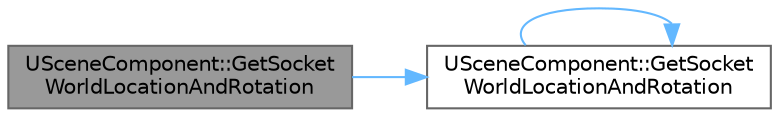digraph "USceneComponent::GetSocketWorldLocationAndRotation"
{
 // INTERACTIVE_SVG=YES
 // LATEX_PDF_SIZE
  bgcolor="transparent";
  edge [fontname=Helvetica,fontsize=10,labelfontname=Helvetica,labelfontsize=10];
  node [fontname=Helvetica,fontsize=10,shape=box,height=0.2,width=0.4];
  rankdir="LR";
  Node1 [id="Node000001",label="USceneComponent::GetSocket\lWorldLocationAndRotation",height=0.2,width=0.4,color="gray40", fillcolor="grey60", style="filled", fontcolor="black",tooltip=" "];
  Node1 -> Node2 [id="edge1_Node000001_Node000002",color="steelblue1",style="solid",tooltip=" "];
  Node2 [id="Node000002",label="USceneComponent::GetSocket\lWorldLocationAndRotation",height=0.2,width=0.4,color="grey40", fillcolor="white", style="filled",URL="$d7/dde/classUSceneComponent.html#aa573ec8f3382c55134d3107aea2eadf2",tooltip="Find the world-space location and rotation of the given named socket."];
  Node2 -> Node2 [id="edge2_Node000002_Node000002",color="steelblue1",style="solid",tooltip=" "];
}
